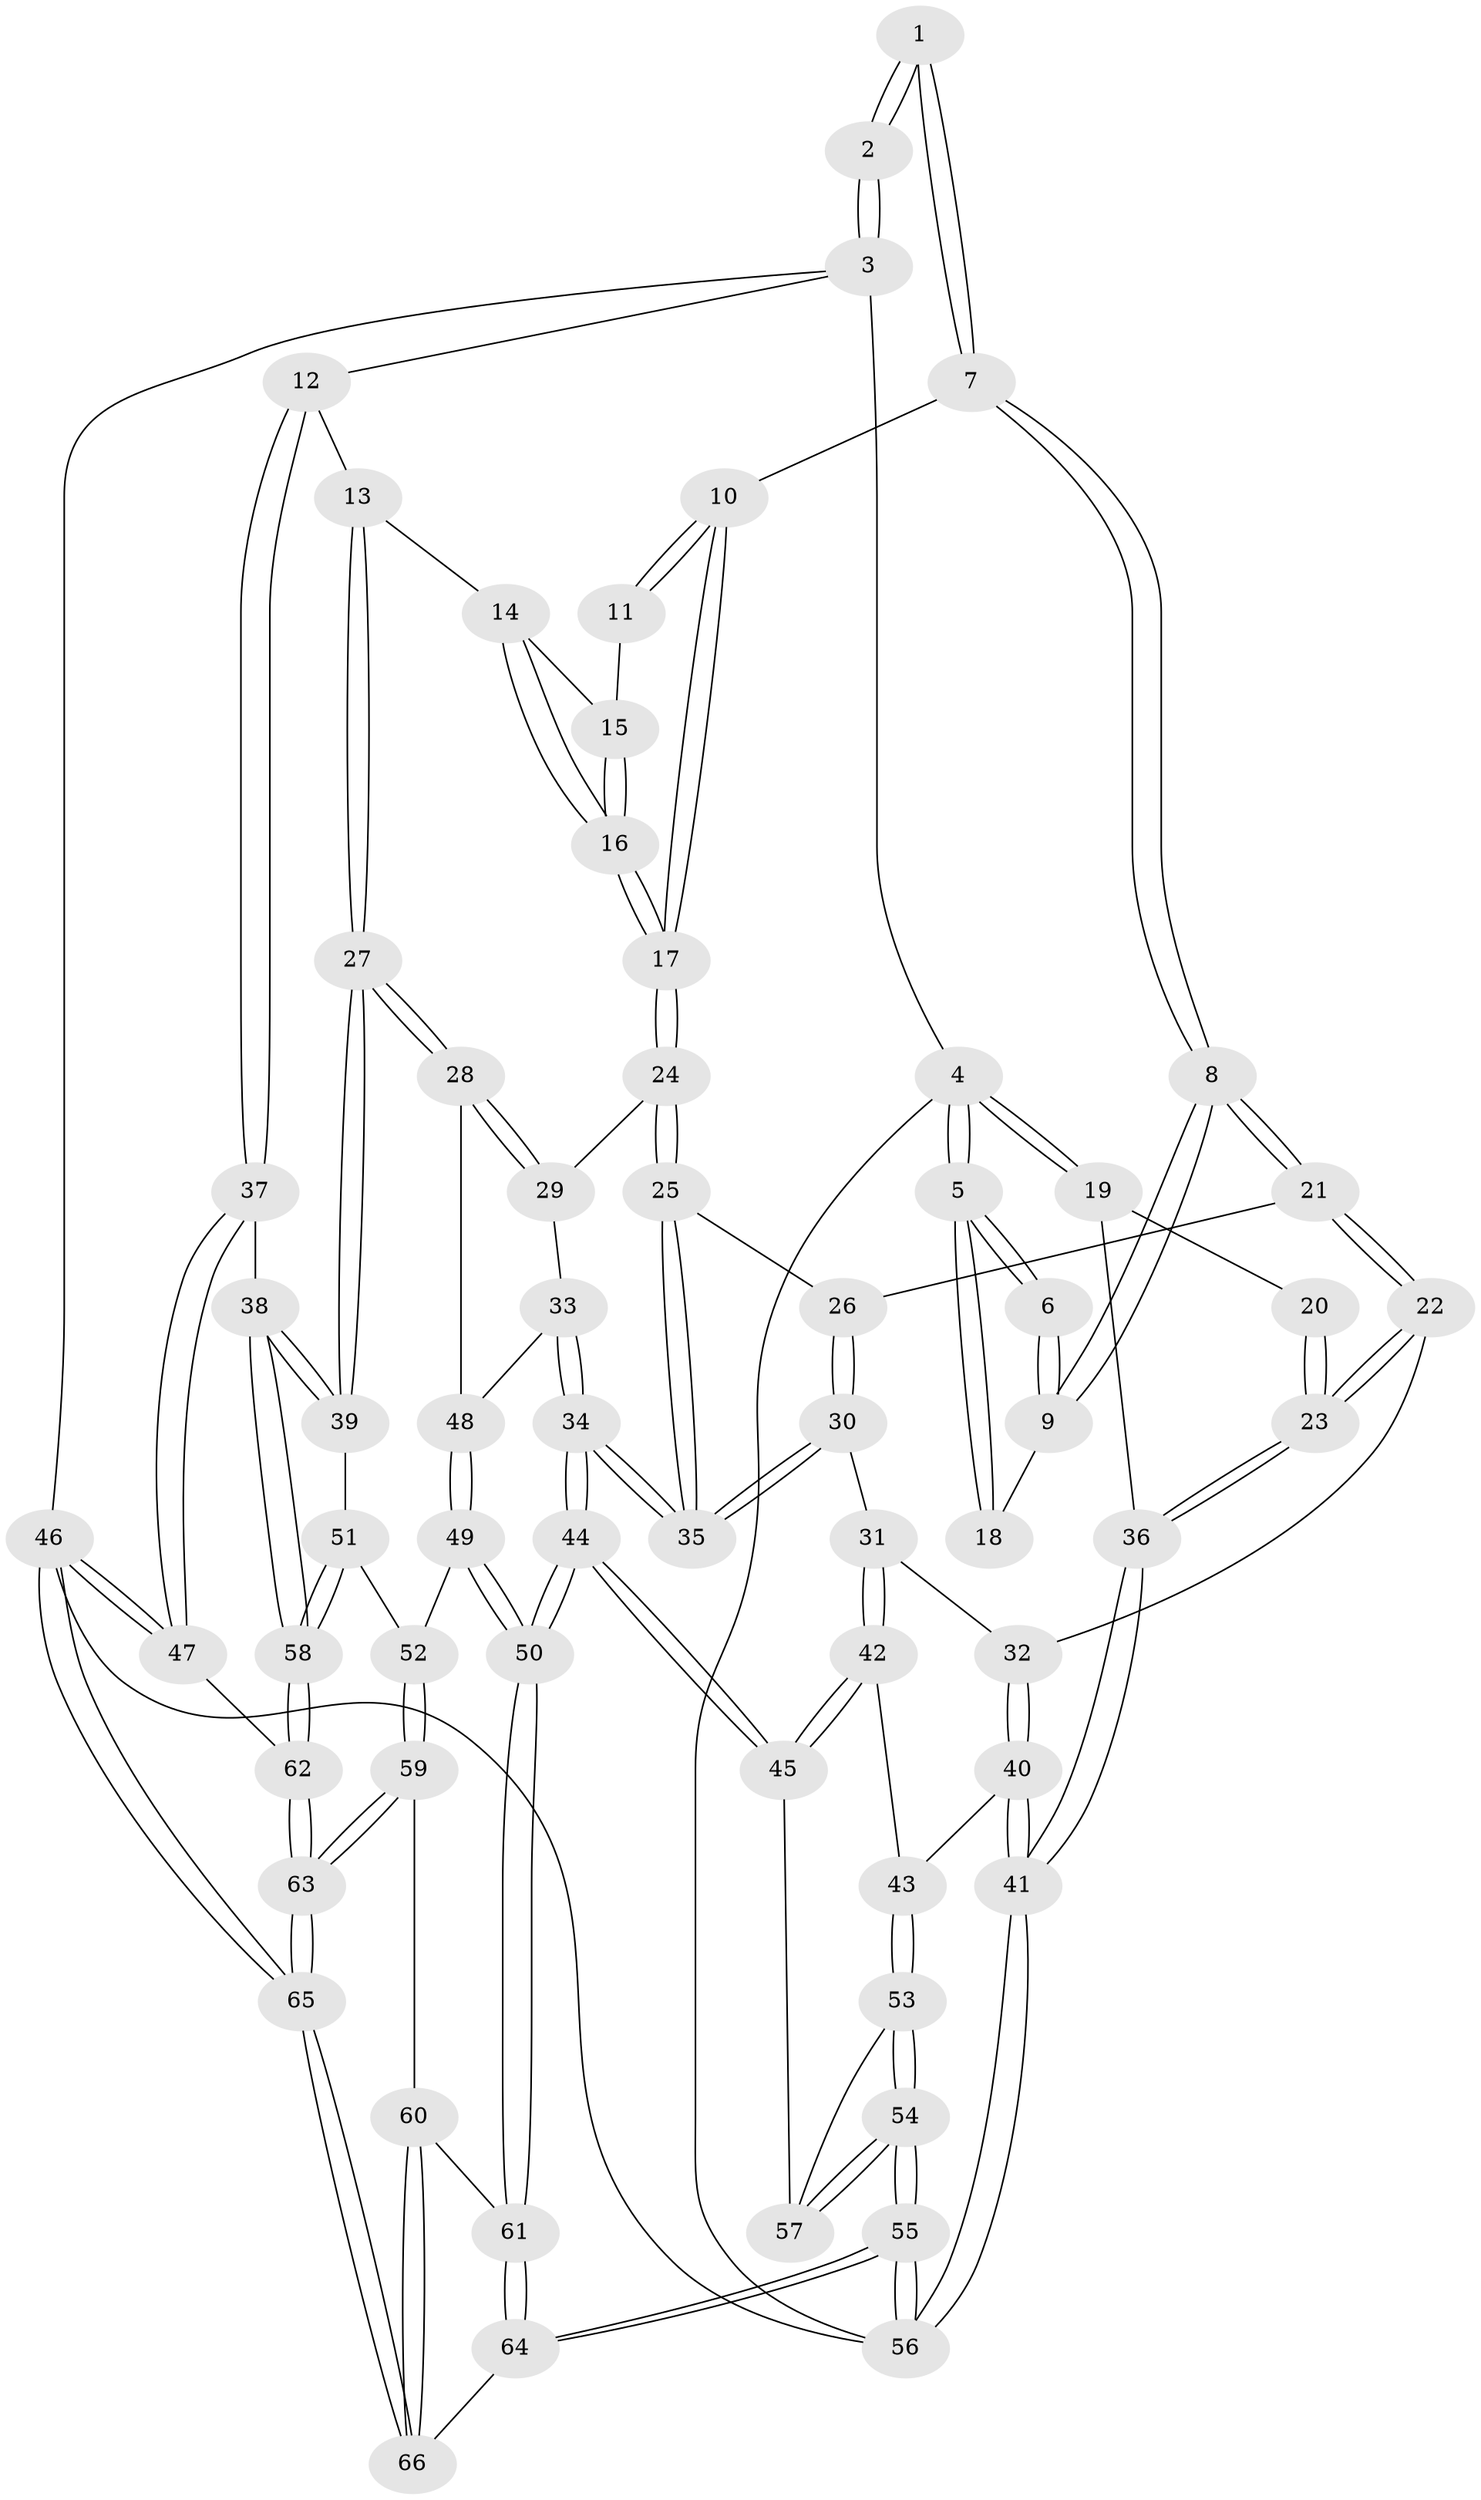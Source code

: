 // coarse degree distribution, {2: 0.15, 3: 0.6, 4: 0.2, 5: 0.05}
// Generated by graph-tools (version 1.1) at 2025/38/03/04/25 23:38:33]
// undirected, 66 vertices, 162 edges
graph export_dot {
  node [color=gray90,style=filled];
  1 [pos="+0.49706163711309803+0"];
  2 [pos="+0.9534597747142312+0"];
  3 [pos="+1+0"];
  4 [pos="+0+0"];
  5 [pos="+0+0"];
  6 [pos="+0.21580931982374352+0"];
  7 [pos="+0.5033569491643697+0.1610385134527774"];
  8 [pos="+0.32465870858327256+0.2349522063198031"];
  9 [pos="+0.2662945048954521+0.19177341345267745"];
  10 [pos="+0.601842660963638+0.20783077495676897"];
  11 [pos="+0.7892592712689667+0"];
  12 [pos="+1+0.0978773645888743"];
  13 [pos="+0.939527869855953+0.26619831425219265"];
  14 [pos="+0.8443859703497809+0.25757774775012"];
  15 [pos="+0.8030761480027612+0.12347938749775639"];
  16 [pos="+0.6731027156541807+0.2835444399782837"];
  17 [pos="+0.6579947571472706+0.28651149960180855"];
  18 [pos="+0.25728750235892905+0.1918799868263814"];
  19 [pos="+0+0.15882444332835097"];
  20 [pos="+0.2073287358197982+0.1953334951193887"];
  21 [pos="+0.3193259123417317+0.31226829813065193"];
  22 [pos="+0.18530985093160934+0.4411325816869362"];
  23 [pos="+0+0.5119348318354476"];
  24 [pos="+0.6554868252552806+0.32770739847836333"];
  25 [pos="+0.4515452098120021+0.43732903256891187"];
  26 [pos="+0.36496687511111536+0.3771127074188811"];
  27 [pos="+0.8438987784995706+0.5499442601473449"];
  28 [pos="+0.8284512329653405+0.5470811569662742"];
  29 [pos="+0.6665330242618995+0.36415133621756174"];
  30 [pos="+0.33624592209244536+0.5170174303384683"];
  31 [pos="+0.30590411995834016+0.5558697295409388"];
  32 [pos="+0.2905698362387447+0.5471979164653656"];
  33 [pos="+0.5437852687110697+0.5840370342474105"];
  34 [pos="+0.5122285099739753+0.5935894416837911"];
  35 [pos="+0.48531397438999335+0.5449475646121077"];
  36 [pos="+0+0.536390013372835"];
  37 [pos="+1+0.6503577426232967"];
  38 [pos="+1+0.6488401651847712"];
  39 [pos="+0.9527127087167128+0.6340209401657574"];
  40 [pos="+0.09020329328508604+0.6285773919489643"];
  41 [pos="+0+0.5684364899762163"];
  42 [pos="+0.3391970056177571+0.6721593866601766"];
  43 [pos="+0.16302728498044272+0.6677090848854871"];
  44 [pos="+0.4290717338308582+0.7316654238682939"];
  45 [pos="+0.42856602597024324+0.7316025441216277"];
  46 [pos="+1+1"];
  47 [pos="+1+0.8611030103224651"];
  48 [pos="+0.6954107967863102+0.615637216882893"];
  49 [pos="+0.6754880383686724+0.7936637207891059"];
  50 [pos="+0.49362576341811754+0.8213543018622148"];
  51 [pos="+0.83005803208046+0.7955236887885355"];
  52 [pos="+0.7072633680032404+0.8102108749553211"];
  53 [pos="+0.1909514192338557+0.7802248347704713"];
  54 [pos="+0.16038408488701575+0.9602517186492064"];
  55 [pos="+0+1"];
  56 [pos="+0+1"];
  57 [pos="+0.3827339256015573+0.7617237629198438"];
  58 [pos="+0.8759206316179827+0.9297765221545472"];
  59 [pos="+0.7155129751238658+0.9280013109640666"];
  60 [pos="+0.6504478225344876+0.949863127091708"];
  61 [pos="+0.4896931870453831+0.9504014182953564"];
  62 [pos="+0.8797721002266262+0.9457844241723077"];
  63 [pos="+0.8239603802042227+1"];
  64 [pos="+0.4139097653152428+1"];
  65 [pos="+0.8110424086622807+1"];
  66 [pos="+0.7650502084391679+1"];
  1 -- 2;
  1 -- 2;
  1 -- 7;
  1 -- 7;
  2 -- 3;
  2 -- 3;
  3 -- 4;
  3 -- 12;
  3 -- 46;
  4 -- 5;
  4 -- 5;
  4 -- 19;
  4 -- 19;
  4 -- 56;
  5 -- 6;
  5 -- 6;
  5 -- 18;
  5 -- 18;
  6 -- 9;
  6 -- 9;
  7 -- 8;
  7 -- 8;
  7 -- 10;
  8 -- 9;
  8 -- 9;
  8 -- 21;
  8 -- 21;
  9 -- 18;
  10 -- 11;
  10 -- 11;
  10 -- 17;
  10 -- 17;
  11 -- 15;
  12 -- 13;
  12 -- 37;
  12 -- 37;
  13 -- 14;
  13 -- 27;
  13 -- 27;
  14 -- 15;
  14 -- 16;
  14 -- 16;
  15 -- 16;
  15 -- 16;
  16 -- 17;
  16 -- 17;
  17 -- 24;
  17 -- 24;
  19 -- 20;
  19 -- 36;
  20 -- 23;
  20 -- 23;
  21 -- 22;
  21 -- 22;
  21 -- 26;
  22 -- 23;
  22 -- 23;
  22 -- 32;
  23 -- 36;
  23 -- 36;
  24 -- 25;
  24 -- 25;
  24 -- 29;
  25 -- 26;
  25 -- 35;
  25 -- 35;
  26 -- 30;
  26 -- 30;
  27 -- 28;
  27 -- 28;
  27 -- 39;
  27 -- 39;
  28 -- 29;
  28 -- 29;
  28 -- 48;
  29 -- 33;
  30 -- 31;
  30 -- 35;
  30 -- 35;
  31 -- 32;
  31 -- 42;
  31 -- 42;
  32 -- 40;
  32 -- 40;
  33 -- 34;
  33 -- 34;
  33 -- 48;
  34 -- 35;
  34 -- 35;
  34 -- 44;
  34 -- 44;
  36 -- 41;
  36 -- 41;
  37 -- 38;
  37 -- 47;
  37 -- 47;
  38 -- 39;
  38 -- 39;
  38 -- 58;
  38 -- 58;
  39 -- 51;
  40 -- 41;
  40 -- 41;
  40 -- 43;
  41 -- 56;
  41 -- 56;
  42 -- 43;
  42 -- 45;
  42 -- 45;
  43 -- 53;
  43 -- 53;
  44 -- 45;
  44 -- 45;
  44 -- 50;
  44 -- 50;
  45 -- 57;
  46 -- 47;
  46 -- 47;
  46 -- 65;
  46 -- 65;
  46 -- 56;
  47 -- 62;
  48 -- 49;
  48 -- 49;
  49 -- 50;
  49 -- 50;
  49 -- 52;
  50 -- 61;
  50 -- 61;
  51 -- 52;
  51 -- 58;
  51 -- 58;
  52 -- 59;
  52 -- 59;
  53 -- 54;
  53 -- 54;
  53 -- 57;
  54 -- 55;
  54 -- 55;
  54 -- 57;
  54 -- 57;
  55 -- 56;
  55 -- 56;
  55 -- 64;
  55 -- 64;
  58 -- 62;
  58 -- 62;
  59 -- 60;
  59 -- 63;
  59 -- 63;
  60 -- 61;
  60 -- 66;
  60 -- 66;
  61 -- 64;
  61 -- 64;
  62 -- 63;
  62 -- 63;
  63 -- 65;
  63 -- 65;
  64 -- 66;
  65 -- 66;
  65 -- 66;
}
